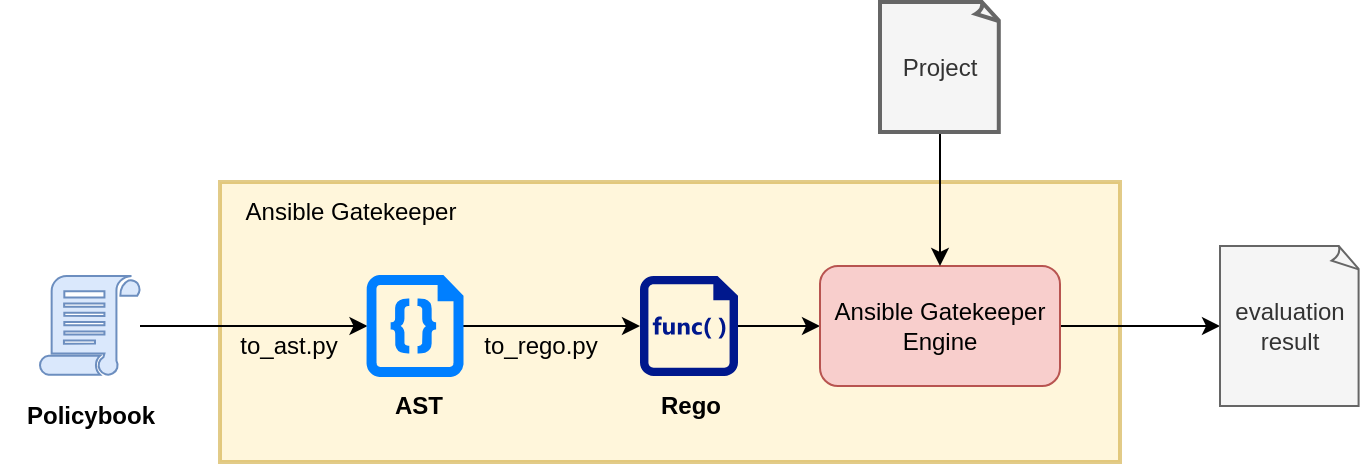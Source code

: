 <mxfile>
    <diagram id="RML1NZcLBZM324xWg7Dt" name="Page-1">
        <mxGraphModel dx="784" dy="727" grid="1" gridSize="10" guides="1" tooltips="1" connect="1" arrows="1" fold="1" page="1" pageScale="1" pageWidth="827" pageHeight="1169" math="0" shadow="0">
            <root>
                <mxCell id="0"/>
                <mxCell id="1" parent="0"/>
                <mxCell id="18" value="" style="rounded=0;whiteSpace=wrap;html=1;strokeColor=#d6b656;strokeWidth=2;fillColor=#fff2cc;opacity=70;" vertex="1" parent="1">
                    <mxGeometry x="190" y="110" width="450" height="140" as="geometry"/>
                </mxCell>
                <mxCell id="7" style="edgeStyle=none;html=1;entryX=0;entryY=0.5;entryDx=0;entryDy=0;entryPerimeter=0;" parent="1" source="2" target="5" edge="1">
                    <mxGeometry relative="1" as="geometry"/>
                </mxCell>
                <mxCell id="2" value="" style="sketch=0;pointerEvents=1;shadow=0;dashed=0;html=1;labelPosition=center;verticalLabelPosition=bottom;verticalAlign=top;align=center;shape=mxgraph.mscae.intune.policy;fillColor=#dae8fc;strokeColor=#6c8ebf;" parent="1" vertex="1">
                    <mxGeometry x="100" y="157" width="50" height="50" as="geometry"/>
                </mxCell>
                <mxCell id="8" style="edgeStyle=none;html=1;" parent="1" source="5" target="6" edge="1">
                    <mxGeometry relative="1" as="geometry"/>
                </mxCell>
                <mxCell id="5" value="" style="verticalLabelPosition=bottom;html=1;verticalAlign=top;align=center;shape=mxgraph.azure.code_file;pointerEvents=1;fillColor=#007FFF;strokeColor=#007FFF;" parent="1" vertex="1">
                    <mxGeometry x="263.75" y="157" width="47.5" height="50" as="geometry"/>
                </mxCell>
                <mxCell id="15" style="edgeStyle=none;html=1;exitX=1;exitY=0.5;exitDx=0;exitDy=0;exitPerimeter=0;" edge="1" parent="1" source="6" target="14">
                    <mxGeometry relative="1" as="geometry"/>
                </mxCell>
                <mxCell id="6" value="" style="sketch=0;aspect=fixed;pointerEvents=1;shadow=0;dashed=0;html=1;strokeColor=none;labelPosition=center;verticalLabelPosition=bottom;verticalAlign=top;align=center;fillColor=#00188D;shape=mxgraph.mscae.enterprise.code_file" parent="1" vertex="1">
                    <mxGeometry x="400" y="157" width="49" height="50" as="geometry"/>
                </mxCell>
                <mxCell id="9" value="Policybook" style="text;html=1;align=center;verticalAlign=middle;resizable=0;points=[];autosize=1;strokeColor=none;fillColor=none;fontStyle=1" vertex="1" parent="1">
                    <mxGeometry x="80" y="212" width="90" height="30" as="geometry"/>
                </mxCell>
                <mxCell id="10" value="AST" style="text;html=1;align=center;verticalAlign=middle;resizable=0;points=[];autosize=1;strokeColor=none;fillColor=none;fontStyle=1" vertex="1" parent="1">
                    <mxGeometry x="263.75" y="207" width="50" height="30" as="geometry"/>
                </mxCell>
                <mxCell id="11" value="Rego" style="text;html=1;align=center;verticalAlign=middle;resizable=0;points=[];autosize=1;strokeColor=none;fillColor=none;fontStyle=1" vertex="1" parent="1">
                    <mxGeometry x="400" y="207" width="50" height="30" as="geometry"/>
                </mxCell>
                <mxCell id="12" value="to_ast.py&lt;br&gt;" style="text;html=1;align=center;verticalAlign=middle;resizable=0;points=[];autosize=1;strokeColor=none;fillColor=none;" vertex="1" parent="1">
                    <mxGeometry x="188.75" y="177" width="70" height="30" as="geometry"/>
                </mxCell>
                <mxCell id="13" value="to_rego.py" style="text;html=1;align=center;verticalAlign=middle;resizable=0;points=[];autosize=1;strokeColor=none;fillColor=none;" vertex="1" parent="1">
                    <mxGeometry x="310" y="177" width="80" height="30" as="geometry"/>
                </mxCell>
                <mxCell id="21" value="" style="edgeStyle=none;html=1;" edge="1" parent="1" source="14" target="20">
                    <mxGeometry relative="1" as="geometry"/>
                </mxCell>
                <mxCell id="14" value="Ansible Gatekeeper&lt;br&gt;Engine" style="rounded=1;whiteSpace=wrap;html=1;strokeColor=#b85450;fillColor=#f8cecc;" vertex="1" parent="1">
                    <mxGeometry x="490" y="152" width="120" height="60" as="geometry"/>
                </mxCell>
                <mxCell id="17" style="edgeStyle=none;html=1;entryX=0.5;entryY=0;entryDx=0;entryDy=0;" edge="1" parent="1" source="16" target="14">
                    <mxGeometry relative="1" as="geometry"/>
                </mxCell>
                <mxCell id="16" value="Project" style="whiteSpace=wrap;html=1;shape=mxgraph.basic.document;strokeColor=#666666;fillColor=#f5f5f5;strokeWidth=2;fontColor=#333333;" vertex="1" parent="1">
                    <mxGeometry x="520" y="20" width="60" height="65" as="geometry"/>
                </mxCell>
                <mxCell id="20" value="evaluation&lt;br&gt;result" style="whiteSpace=wrap;html=1;shape=mxgraph.basic.document;strokeColor=#666666;fillColor=#f5f5f5;strokeWidth=1;fontColor=#333333;" vertex="1" parent="1">
                    <mxGeometry x="690" y="142" width="70" height="80" as="geometry"/>
                </mxCell>
                <mxCell id="22" value="Ansible Gatekeeper" style="text;html=1;align=center;verticalAlign=middle;resizable=0;points=[];autosize=1;strokeColor=none;fillColor=none;" vertex="1" parent="1">
                    <mxGeometry x="190" y="110" width="130" height="30" as="geometry"/>
                </mxCell>
            </root>
        </mxGraphModel>
    </diagram>
</mxfile>